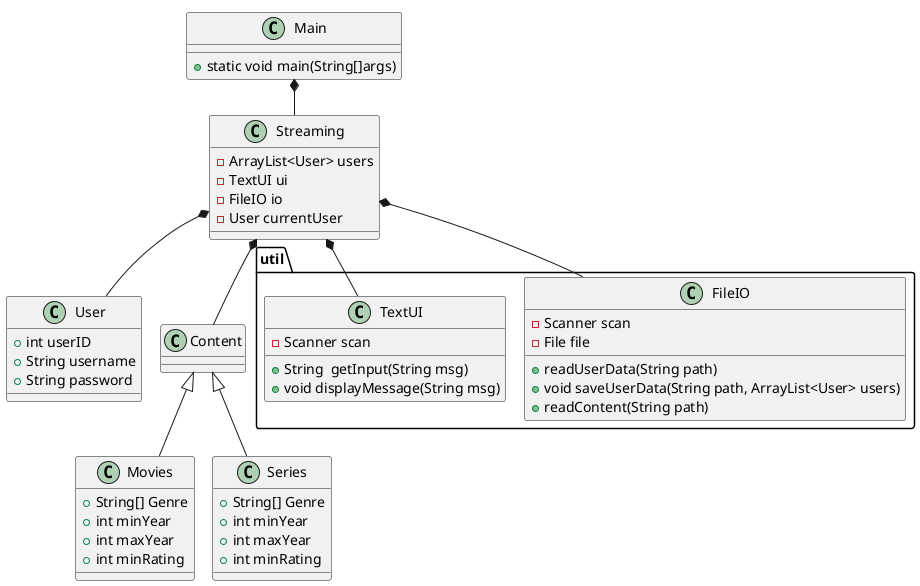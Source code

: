 @startuml
'https://plantuml.com/sequence-diagram
!pragma layout smetana

class Main{
+static void main(String[]args)
}

class Streaming{
-ArrayList<User> users
-TextUI ui
-FileIO io
- User currentUser

}

class Movies{
+ String[] Genre
+ int minYear
+ int maxYear
+ int minRating
}

class Series{
+ String[] Genre
+ int minYear
+ int maxYear
+ int minRating
}

package "util"{
class FileIO{
-Scanner scan
-File file
+readUserData(String path)
+void saveUserData(String path, ArrayList<User> users)
+readContent(String path)

}


class TextUI{
-Scanner scan
+ String  getInput(String msg)
+ void displayMessage(String msg)

}

}

class User{
+ int userID
+ String username
+ String password

}


Main *-- Streaming
Streaming *-- Content
Content <|-- Series
Content <|-- Movies

Streaming *-- TextUI
Streaming *-- FileIO

Streaming *-- User




@enduml